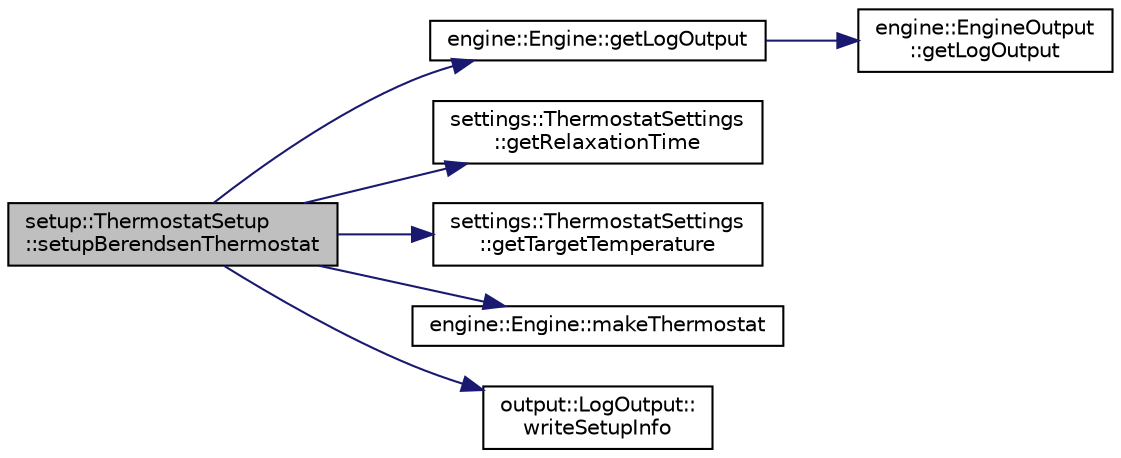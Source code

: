 digraph "setup::ThermostatSetup::setupBerendsenThermostat"
{
 // LATEX_PDF_SIZE
  edge [fontname="Helvetica",fontsize="10",labelfontname="Helvetica",labelfontsize="10"];
  node [fontname="Helvetica",fontsize="10",shape=record];
  rankdir="LR";
  Node1 [label="setup::ThermostatSetup\l::setupBerendsenThermostat",height=0.2,width=0.4,color="black", fillcolor="grey75", style="filled", fontcolor="black",tooltip="setup berendsen thermostat"];
  Node1 -> Node2 [color="midnightblue",fontsize="10",style="solid",fontname="Helvetica"];
  Node2 [label="engine::Engine::getLogOutput",height=0.2,width=0.4,color="black", fillcolor="white", style="filled",URL="$classengine_1_1Engine.html#a3950b4630f1ee3f6e2b1715476d50344",tooltip=" "];
  Node2 -> Node3 [color="midnightblue",fontsize="10",style="solid",fontname="Helvetica"];
  Node3 [label="engine::EngineOutput\l::getLogOutput",height=0.2,width=0.4,color="black", fillcolor="white", style="filled",URL="$classengine_1_1EngineOutput.html#abfb9cb9e98a2ec40256b37ee976f7b23",tooltip=" "];
  Node1 -> Node4 [color="midnightblue",fontsize="10",style="solid",fontname="Helvetica"];
  Node4 [label="settings::ThermostatSettings\l::getRelaxationTime",height=0.2,width=0.4,color="black", fillcolor="white", style="filled",URL="$classsettings_1_1ThermostatSettings.html#ad15f77ac19e44b36f71e89435eff22a0",tooltip=" "];
  Node1 -> Node5 [color="midnightblue",fontsize="10",style="solid",fontname="Helvetica"];
  Node5 [label="settings::ThermostatSettings\l::getTargetTemperature",height=0.2,width=0.4,color="black", fillcolor="white", style="filled",URL="$classsettings_1_1ThermostatSettings.html#af42d97851263a47d70ccd20e62744be3",tooltip=" "];
  Node1 -> Node6 [color="midnightblue",fontsize="10",style="solid",fontname="Helvetica"];
  Node6 [label="engine::Engine::makeThermostat",height=0.2,width=0.4,color="black", fillcolor="white", style="filled",URL="$classengine_1_1Engine.html#aa8c0994ecd92c8f358248cf12d9e6495",tooltip=" "];
  Node1 -> Node7 [color="midnightblue",fontsize="10",style="solid",fontname="Helvetica"];
  Node7 [label="output::LogOutput::\lwriteSetupInfo",height=0.2,width=0.4,color="black", fillcolor="white", style="filled",URL="$classoutput_1_1LogOutput.html#a41b360fc891f03f3d6afcf67f771e9cc",tooltip="write a message to inform about the setup"];
}
